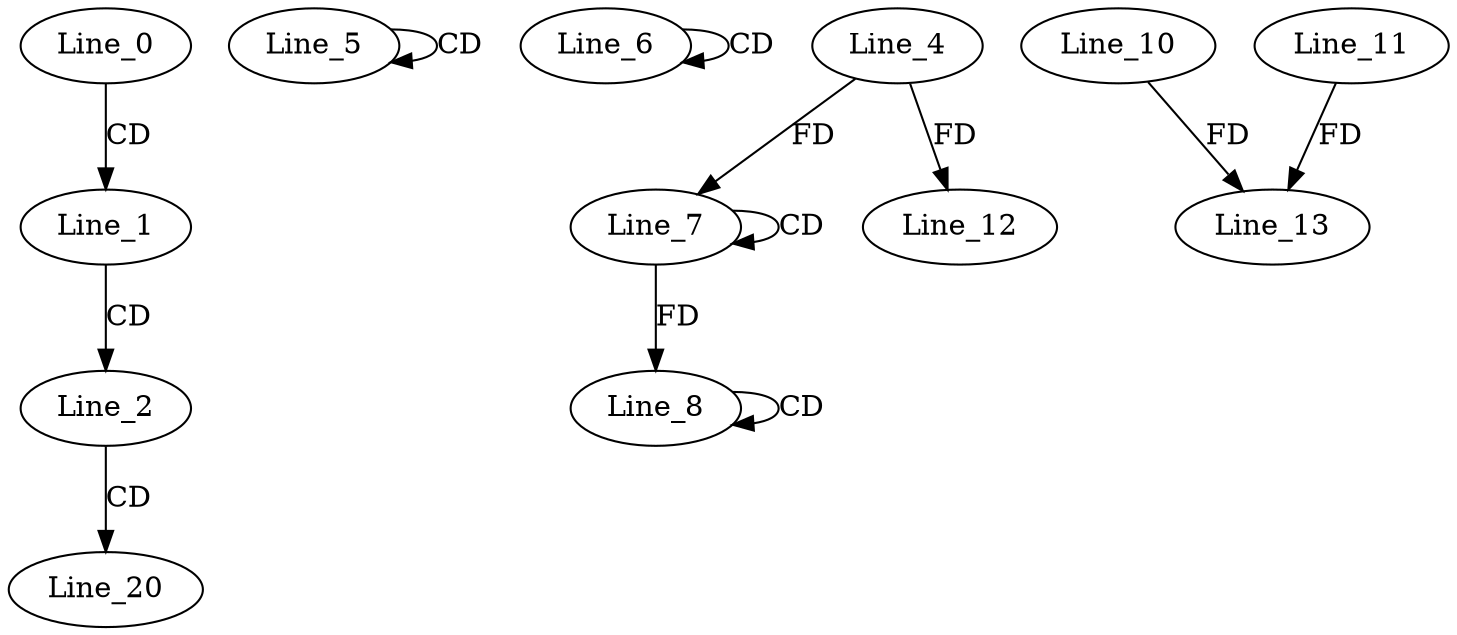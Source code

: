digraph G {
  Line_0;
  Line_1;
  Line_2;
  Line_5;
  Line_5;
  Line_6;
  Line_6;
  Line_7;
  Line_7;
  Line_4;
  Line_8;
  Line_8;
  Line_8;
  Line_12;
  Line_10;
  Line_13;
  Line_11;
  Line_20;
  Line_0 -> Line_1 [ label="CD" ];
  Line_1 -> Line_2 [ label="CD" ];
  Line_5 -> Line_5 [ label="CD" ];
  Line_6 -> Line_6 [ label="CD" ];
  Line_7 -> Line_7 [ label="CD" ];
  Line_4 -> Line_7 [ label="FD" ];
  Line_8 -> Line_8 [ label="CD" ];
  Line_7 -> Line_8 [ label="FD" ];
  Line_4 -> Line_12 [ label="FD" ];
  Line_10 -> Line_13 [ label="FD" ];
  Line_11 -> Line_13 [ label="FD" ];
  Line_2 -> Line_20 [ label="CD" ];
}
